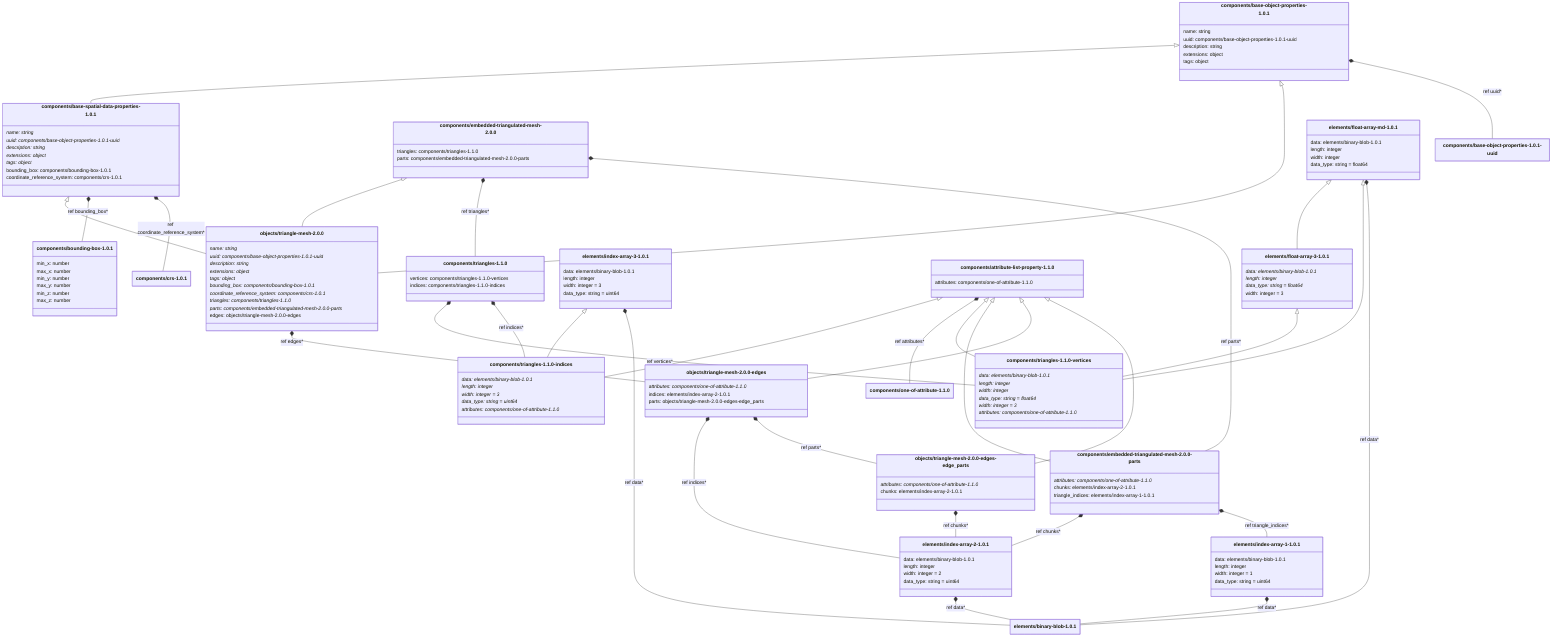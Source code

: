 ---
config:
    class:
        hideEmptyMembersBox: true
---

classDiagram
    class `components/base-object-properties-1.0.1`:::schemaComponent {
        name: string
        uuid: components/base-object-properties-1.0.1-uuid
        description: string
        extensions: object
        tags: object
    }
    class `components/base-spatial-data-properties-1.0.1`:::schemaComponent {
        name: string*
        uuid: components/base-object-properties-1.0.1-uuid*
        description: string*
        extensions: object*
        tags: object*
        bounding_box: components/bounding-box-1.0.1
        coordinate_reference_system: components/crs-1.0.1
    }
    `components/base-object-properties-1.0.1` <|-- `components/base-spatial-data-properties-1.0.1`
    class `components/embedded-triangulated-mesh-2.0.0`:::schemaComponent {
        triangles: components/triangles-1.1.0
        parts: components/embedded-triangulated-mesh-2.0.0-parts
    }
    class `objects/triangle-mesh-2.0.0`:::schemaObject {
        name: string*
        uuid: components/base-object-properties-1.0.1-uuid*
        description: string*
        extensions: object*
        tags: object*
        bounding_box: components/bounding-box-1.0.1*
        coordinate_reference_system: components/crs-1.0.1*
        triangles: components/triangles-1.1.0*
        parts: components/embedded-triangulated-mesh-2.0.0-parts*
        edges: objects/triangle-mesh-2.0.0-edges
    }
    `components/base-object-properties-1.0.1` <|-- `objects/triangle-mesh-2.0.0`
    `components/base-spatial-data-properties-1.0.1` <|-- `objects/triangle-mesh-2.0.0`
    `components/embedded-triangulated-mesh-2.0.0` <|-- `objects/triangle-mesh-2.0.0`
    `components/base-object-properties-1.0.1` *-- `components/base-object-properties-1.0.1-uuid` : ref uuid*
    `components/base-spatial-data-properties-1.0.1` *-- `components/bounding-box-1.0.1` : ref bounding_box*
    `components/base-spatial-data-properties-1.0.1` *-- `components/crs-1.0.1` : ref coordinate_reference_system*
    `components/embedded-triangulated-mesh-2.0.0` *-- `components/triangles-1.1.0` : ref triangles*
    `components/embedded-triangulated-mesh-2.0.0` *-- `components/embedded-triangulated-mesh-2.0.0-parts` : ref parts*
    `objects/triangle-mesh-2.0.0` *-- `objects/triangle-mesh-2.0.0-edges` : ref edges*
    class `components/base-object-properties-1.0.1-uuid`:::schemaImplicit {
    }
    class `components/triangles-1.1.0`:::schemaComponent {
        vertices: components/triangles-1.1.0-vertices
        indices: components/triangles-1.1.0-indices
    }
    `components/triangles-1.1.0` *-- `components/triangles-1.1.0-vertices` : ref vertices*
    `components/triangles-1.1.0` *-- `components/triangles-1.1.0-indices` : ref indices*
    class `elements/index-array-3-1.0.1`:::schemaElement {
        data: elements/binary-blob-1.0.1
        length: integer
        width: integer = 3
        data_type: string = uint64
    }
    class `components/attribute-list-property-1.1.0`:::schemaComponent {
        attributes: components/one-of-attribute-1.1.0
    }
    class `components/triangles-1.1.0-indices`:::schemaImplicit {
        data: elements/binary-blob-1.0.1*
        length: integer*
        width: integer = 3*
        data_type: string = uint64*
        attributes: components/one-of-attribute-1.1.0*
    }
    `elements/index-array-3-1.0.1` <|-- `components/triangles-1.1.0-indices`
    `components/attribute-list-property-1.1.0` <|-- `components/triangles-1.1.0-indices`
    `elements/index-array-3-1.0.1` *-- `elements/binary-blob-1.0.1` : ref data*
    `components/attribute-list-property-1.1.0` *-- `components/one-of-attribute-1.1.0` : ref attributes*
    class `components/one-of-attribute-1.1.0`:::schemaComponent {
    }
    class `elements/binary-blob-1.0.1`:::schemaElement {
    }
    class `elements/float-array-md-1.0.1`:::schemaElement {
        data: elements/binary-blob-1.0.1
        length: integer
        width: integer
        data_type: string = float64
    }
    class `elements/float-array-3-1.0.1`:::schemaElement {
        data: elements/binary-blob-1.0.1*
        length: integer*
        data_type: string = float64*
        width: integer = 3
    }
    `elements/float-array-md-1.0.1` <|-- `elements/float-array-3-1.0.1`
    class `components/triangles-1.1.0-vertices`:::schemaImplicit {
        data: elements/binary-blob-1.0.1*
        length: integer*
        width: integer*
        data_type: string = float64*
        width: integer = 3*
        attributes: components/one-of-attribute-1.1.0*
    }
    `elements/float-array-md-1.0.1` <|-- `components/triangles-1.1.0-vertices`
    `elements/float-array-3-1.0.1` <|-- `components/triangles-1.1.0-vertices`
    `components/attribute-list-property-1.1.0` <|-- `components/triangles-1.1.0-vertices`
    `elements/float-array-md-1.0.1` *-- `elements/binary-blob-1.0.1` : ref data*
    class `components/embedded-triangulated-mesh-2.0.0-parts`:::schemaImplicit {
        attributes: components/one-of-attribute-1.1.0*
        chunks: elements/index-array-2-1.0.1
        triangle_indices: elements/index-array-1-1.0.1
    }
    `components/attribute-list-property-1.1.0` <|-- `components/embedded-triangulated-mesh-2.0.0-parts`
    `components/embedded-triangulated-mesh-2.0.0-parts` *-- `elements/index-array-2-1.0.1` : ref chunks*
    `components/embedded-triangulated-mesh-2.0.0-parts` *-- `elements/index-array-1-1.0.1` : ref triangle_indices*
    class `elements/index-array-1-1.0.1`:::schemaElement {
        data: elements/binary-blob-1.0.1
        length: integer
        width: integer = 1
        data_type: string = uint64
    }
    `elements/index-array-1-1.0.1` *-- `elements/binary-blob-1.0.1` : ref data*
    class `elements/index-array-2-1.0.1`:::schemaElement {
        data: elements/binary-blob-1.0.1
        length: integer
        width: integer = 2
        data_type: string = uint64
    }
    `elements/index-array-2-1.0.1` *-- `elements/binary-blob-1.0.1` : ref data*
    class `objects/triangle-mesh-2.0.0-edges`:::schemaImplicit {
        attributes: components/one-of-attribute-1.1.0*
        indices: elements/index-array-2-1.0.1
        parts: objects/triangle-mesh-2.0.0-edges-edge_parts
    }
    `components/attribute-list-property-1.1.0` <|-- `objects/triangle-mesh-2.0.0-edges`
    `objects/triangle-mesh-2.0.0-edges` *-- `elements/index-array-2-1.0.1` : ref indices*
    `objects/triangle-mesh-2.0.0-edges` *-- `objects/triangle-mesh-2.0.0-edges-edge_parts` : ref parts*
    class `objects/triangle-mesh-2.0.0-edges-edge_parts`:::schemaImplicit {
        attributes: components/one-of-attribute-1.1.0*
        chunks: elements/index-array-2-1.0.1
    }
    `components/attribute-list-property-1.1.0` <|-- `objects/triangle-mesh-2.0.0-edges-edge_parts`
    `objects/triangle-mesh-2.0.0-edges-edge_parts` *-- `elements/index-array-2-1.0.1` : ref chunks*
    class `components/bounding-box-1.0.1`:::schemaComponent {
        min_x: number
        max_x: number
        min_y: number
        max_y: number
        min_z: number
        max_z: number
    }
    class `components/crs-1.0.1`:::schemaComponent {
    }